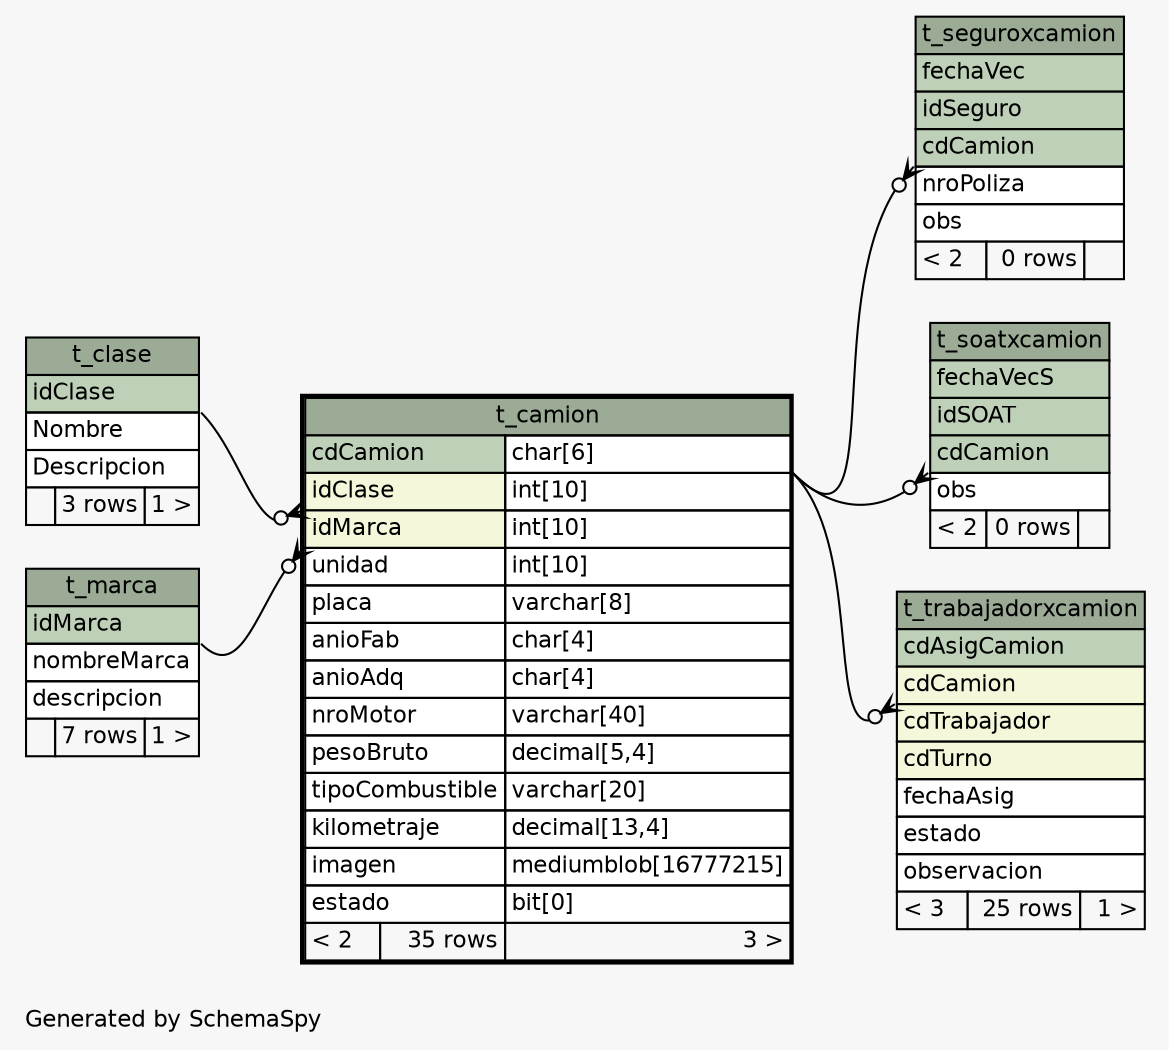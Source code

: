 // dot null on Windows 7 6.1
// SchemaSpy rev 590
digraph "oneDegreeRelationshipsDiagram" {
  graph [
    rankdir="RL"
    bgcolor="#f7f7f7"
    label="\nGenerated by SchemaSpy"
    labeljust="l"
    nodesep="0.18"
    ranksep="0.46"
    fontname="Helvetica"
    fontsize="11"
  ];
  node [
    fontname="Helvetica"
    fontsize="11"
    shape="plaintext"
  ];
  edge [
    arrowsize="0.8"
  ];
  "t_camion":"idClase":sw -> "t_clase":"idClase":se [arrowhead=none dir=back arrowtail=crowodot];
  "t_camion":"idMarca":sw -> "t_marca":"idMarca":se [arrowhead=none dir=back arrowtail=crowodot];
  "t_seguroxcamion":"cdCamion":sw -> "t_camion":"cdCamion.type":se [arrowhead=none dir=back arrowtail=crowodot];
  "t_soatxcamion":"cdCamion":sw -> "t_camion":"cdCamion.type":se [arrowhead=none dir=back arrowtail=crowodot];
  "t_trabajadorxcamion":"cdCamion":sw -> "t_camion":"cdCamion.type":se [arrowhead=none dir=back arrowtail=crowodot];
  "t_camion" [
    label=<
    <TABLE BORDER="2" CELLBORDER="1" CELLSPACING="0" BGCOLOR="#ffffff">
      <TR><TD COLSPAN="3" BGCOLOR="#9bab96" ALIGN="CENTER">t_camion</TD></TR>
      <TR><TD PORT="cdCamion" COLSPAN="2" BGCOLOR="#bed1b8" ALIGN="LEFT">cdCamion</TD><TD PORT="cdCamion.type" ALIGN="LEFT">char[6]</TD></TR>
      <TR><TD PORT="idClase" COLSPAN="2" BGCOLOR="#f4f7da" ALIGN="LEFT">idClase</TD><TD PORT="idClase.type" ALIGN="LEFT">int[10]</TD></TR>
      <TR><TD PORT="idMarca" COLSPAN="2" BGCOLOR="#f4f7da" ALIGN="LEFT">idMarca</TD><TD PORT="idMarca.type" ALIGN="LEFT">int[10]</TD></TR>
      <TR><TD PORT="unidad" COLSPAN="2" ALIGN="LEFT">unidad</TD><TD PORT="unidad.type" ALIGN="LEFT">int[10]</TD></TR>
      <TR><TD PORT="placa" COLSPAN="2" ALIGN="LEFT">placa</TD><TD PORT="placa.type" ALIGN="LEFT">varchar[8]</TD></TR>
      <TR><TD PORT="anioFab" COLSPAN="2" ALIGN="LEFT">anioFab</TD><TD PORT="anioFab.type" ALIGN="LEFT">char[4]</TD></TR>
      <TR><TD PORT="anioAdq" COLSPAN="2" ALIGN="LEFT">anioAdq</TD><TD PORT="anioAdq.type" ALIGN="LEFT">char[4]</TD></TR>
      <TR><TD PORT="nroMotor" COLSPAN="2" ALIGN="LEFT">nroMotor</TD><TD PORT="nroMotor.type" ALIGN="LEFT">varchar[40]</TD></TR>
      <TR><TD PORT="pesoBruto" COLSPAN="2" ALIGN="LEFT">pesoBruto</TD><TD PORT="pesoBruto.type" ALIGN="LEFT">decimal[5,4]</TD></TR>
      <TR><TD PORT="tipoCombustible" COLSPAN="2" ALIGN="LEFT">tipoCombustible</TD><TD PORT="tipoCombustible.type" ALIGN="LEFT">varchar[20]</TD></TR>
      <TR><TD PORT="kilometraje" COLSPAN="2" ALIGN="LEFT">kilometraje</TD><TD PORT="kilometraje.type" ALIGN="LEFT">decimal[13,4]</TD></TR>
      <TR><TD PORT="imagen" COLSPAN="2" ALIGN="LEFT">imagen</TD><TD PORT="imagen.type" ALIGN="LEFT">mediumblob[16777215]</TD></TR>
      <TR><TD PORT="estado" COLSPAN="2" ALIGN="LEFT">estado</TD><TD PORT="estado.type" ALIGN="LEFT">bit[0]</TD></TR>
      <TR><TD ALIGN="LEFT" BGCOLOR="#f7f7f7">&lt; 2</TD><TD ALIGN="RIGHT" BGCOLOR="#f7f7f7">35 rows</TD><TD ALIGN="RIGHT" BGCOLOR="#f7f7f7">3 &gt;</TD></TR>
    </TABLE>>
    URL="t_camion.html"
    tooltip="t_camion"
  ];
  "t_clase" [
    label=<
    <TABLE BORDER="0" CELLBORDER="1" CELLSPACING="0" BGCOLOR="#ffffff">
      <TR><TD COLSPAN="3" BGCOLOR="#9bab96" ALIGN="CENTER">t_clase</TD></TR>
      <TR><TD PORT="idClase" COLSPAN="3" BGCOLOR="#bed1b8" ALIGN="LEFT">idClase</TD></TR>
      <TR><TD PORT="Nombre" COLSPAN="3" ALIGN="LEFT">Nombre</TD></TR>
      <TR><TD PORT="Descripcion" COLSPAN="3" ALIGN="LEFT">Descripcion</TD></TR>
      <TR><TD ALIGN="LEFT" BGCOLOR="#f7f7f7">  </TD><TD ALIGN="RIGHT" BGCOLOR="#f7f7f7">3 rows</TD><TD ALIGN="RIGHT" BGCOLOR="#f7f7f7">1 &gt;</TD></TR>
    </TABLE>>
    URL="t_clase.html"
    tooltip="t_clase"
  ];
  "t_marca" [
    label=<
    <TABLE BORDER="0" CELLBORDER="1" CELLSPACING="0" BGCOLOR="#ffffff">
      <TR><TD COLSPAN="3" BGCOLOR="#9bab96" ALIGN="CENTER">t_marca</TD></TR>
      <TR><TD PORT="idMarca" COLSPAN="3" BGCOLOR="#bed1b8" ALIGN="LEFT">idMarca</TD></TR>
      <TR><TD PORT="nombreMarca" COLSPAN="3" ALIGN="LEFT">nombreMarca</TD></TR>
      <TR><TD PORT="descripcion" COLSPAN="3" ALIGN="LEFT">descripcion</TD></TR>
      <TR><TD ALIGN="LEFT" BGCOLOR="#f7f7f7">  </TD><TD ALIGN="RIGHT" BGCOLOR="#f7f7f7">7 rows</TD><TD ALIGN="RIGHT" BGCOLOR="#f7f7f7">1 &gt;</TD></TR>
    </TABLE>>
    URL="t_marca.html"
    tooltip="t_marca"
  ];
  "t_seguroxcamion" [
    label=<
    <TABLE BORDER="0" CELLBORDER="1" CELLSPACING="0" BGCOLOR="#ffffff">
      <TR><TD COLSPAN="3" BGCOLOR="#9bab96" ALIGN="CENTER">t_seguroxcamion</TD></TR>
      <TR><TD PORT="fechaVec" COLSPAN="3" BGCOLOR="#bed1b8" ALIGN="LEFT">fechaVec</TD></TR>
      <TR><TD PORT="idSeguro" COLSPAN="3" BGCOLOR="#bed1b8" ALIGN="LEFT">idSeguro</TD></TR>
      <TR><TD PORT="cdCamion" COLSPAN="3" BGCOLOR="#bed1b8" ALIGN="LEFT">cdCamion</TD></TR>
      <TR><TD PORT="nroPoliza" COLSPAN="3" ALIGN="LEFT">nroPoliza</TD></TR>
      <TR><TD PORT="obs" COLSPAN="3" ALIGN="LEFT">obs</TD></TR>
      <TR><TD ALIGN="LEFT" BGCOLOR="#f7f7f7">&lt; 2</TD><TD ALIGN="RIGHT" BGCOLOR="#f7f7f7">0 rows</TD><TD ALIGN="RIGHT" BGCOLOR="#f7f7f7">  </TD></TR>
    </TABLE>>
    URL="t_seguroxcamion.html"
    tooltip="t_seguroxcamion"
  ];
  "t_soatxcamion" [
    label=<
    <TABLE BORDER="0" CELLBORDER="1" CELLSPACING="0" BGCOLOR="#ffffff">
      <TR><TD COLSPAN="3" BGCOLOR="#9bab96" ALIGN="CENTER">t_soatxcamion</TD></TR>
      <TR><TD PORT="fechaVecS" COLSPAN="3" BGCOLOR="#bed1b8" ALIGN="LEFT">fechaVecS</TD></TR>
      <TR><TD PORT="idSOAT" COLSPAN="3" BGCOLOR="#bed1b8" ALIGN="LEFT">idSOAT</TD></TR>
      <TR><TD PORT="cdCamion" COLSPAN="3" BGCOLOR="#bed1b8" ALIGN="LEFT">cdCamion</TD></TR>
      <TR><TD PORT="obs" COLSPAN="3" ALIGN="LEFT">obs</TD></TR>
      <TR><TD ALIGN="LEFT" BGCOLOR="#f7f7f7">&lt; 2</TD><TD ALIGN="RIGHT" BGCOLOR="#f7f7f7">0 rows</TD><TD ALIGN="RIGHT" BGCOLOR="#f7f7f7">  </TD></TR>
    </TABLE>>
    URL="t_soatxcamion.html"
    tooltip="t_soatxcamion"
  ];
  "t_trabajadorxcamion" [
    label=<
    <TABLE BORDER="0" CELLBORDER="1" CELLSPACING="0" BGCOLOR="#ffffff">
      <TR><TD COLSPAN="3" BGCOLOR="#9bab96" ALIGN="CENTER">t_trabajadorxcamion</TD></TR>
      <TR><TD PORT="cdAsigCamion" COLSPAN="3" BGCOLOR="#bed1b8" ALIGN="LEFT">cdAsigCamion</TD></TR>
      <TR><TD PORT="cdCamion" COLSPAN="3" BGCOLOR="#f4f7da" ALIGN="LEFT">cdCamion</TD></TR>
      <TR><TD PORT="cdTrabajador" COLSPAN="3" BGCOLOR="#f4f7da" ALIGN="LEFT">cdTrabajador</TD></TR>
      <TR><TD PORT="cdTurno" COLSPAN="3" BGCOLOR="#f4f7da" ALIGN="LEFT">cdTurno</TD></TR>
      <TR><TD PORT="fechaAsig" COLSPAN="3" ALIGN="LEFT">fechaAsig</TD></TR>
      <TR><TD PORT="estado" COLSPAN="3" ALIGN="LEFT">estado</TD></TR>
      <TR><TD PORT="observacion" COLSPAN="3" ALIGN="LEFT">observacion</TD></TR>
      <TR><TD ALIGN="LEFT" BGCOLOR="#f7f7f7">&lt; 3</TD><TD ALIGN="RIGHT" BGCOLOR="#f7f7f7">25 rows</TD><TD ALIGN="RIGHT" BGCOLOR="#f7f7f7">1 &gt;</TD></TR>
    </TABLE>>
    URL="t_trabajadorxcamion.html"
    tooltip="t_trabajadorxcamion"
  ];
}
